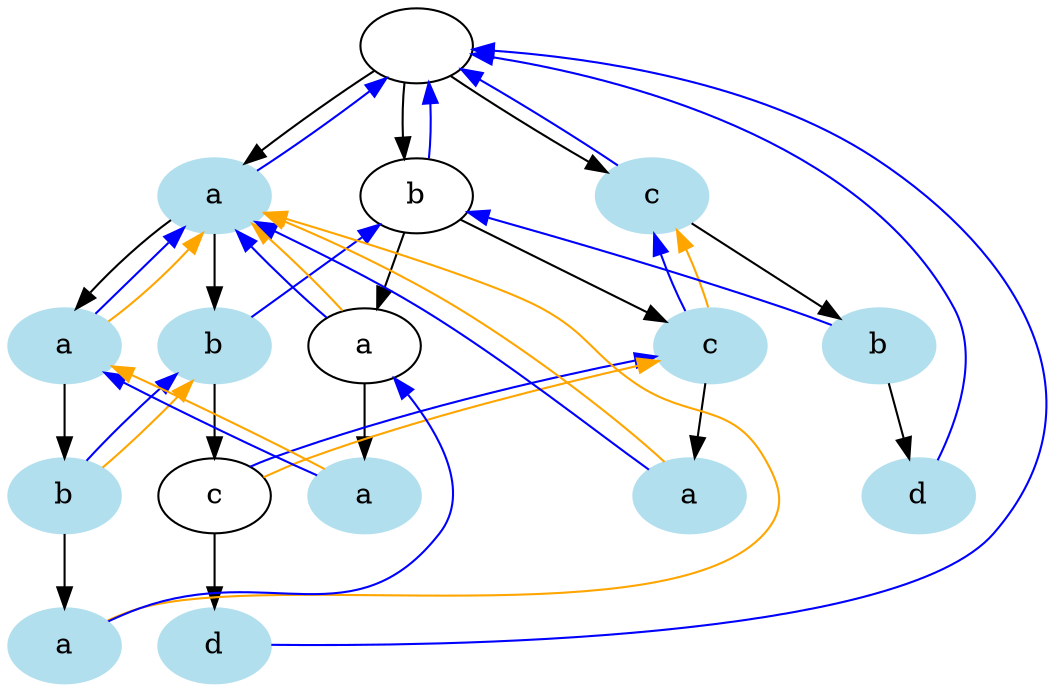 digraph {
	"" [label=""]
	"" -> a
	"" -> b
	"" -> c
	a [label=a color=lightblue2 style=filled]
	a -> aa
	a -> ab
	a -> "" [color=blue constraint=false]
	b [label=b]
	b -> bc
	b -> ba
	b -> "" [color=blue constraint=false]
	c [label=c color=lightblue2 style=filled]
	c -> cb
	c -> "" [color=blue constraint=false]
	aa [label=a color=lightblue2 style=filled]
	aa -> aab
	aa -> a [color=blue constraint=false]
	aa -> a [color=orange constraint=false]
	ab [label=b color=lightblue2 style=filled]
	ab -> abc
	ab -> b [color=blue constraint=false]
	ba [label=a]
	ba -> baa
	ba -> a [color=blue constraint=false]
	ba -> a [color=orange constraint=false]
	bc [label=c color=lightblue2 style=filled]
	bc -> bca
	bc -> c [color=blue constraint=false]
	bc -> c [color=orange constraint=false]
	cb [label=b color=lightblue2 style=filled]
	cb -> cbd
	cb -> b [color=blue constraint=false]
	aab [label=b color=lightblue2 style=filled]
	aab -> aaba
	aab -> ab [color=blue constraint=false]
	aab -> ab [color=orange constraint=false]
	abc [label=c]
	abc -> abcd
	abc -> bc [color=blue constraint=false]
	abc -> bc [color=orange constraint=false]
	baa [label=a color=lightblue2 style=filled]
	baa -> aa [color=blue constraint=false]
	baa -> aa [color=orange constraint=false]
	bca [label=a color=lightblue2 style=filled]
	bca -> a [color=blue constraint=false]
	bca -> a [color=orange constraint=false]
	cbd [label=d color=lightblue2 style=filled]
	cbd -> "" [color=blue constraint=false]
	aaba [label=a color=lightblue2 style=filled]
	aaba -> ba [color=blue constraint=false]
	aaba -> a [color=orange constraint=false]
	abcd [label=d color=lightblue2 style=filled]
	abcd -> "" [color=blue constraint=false]
}
